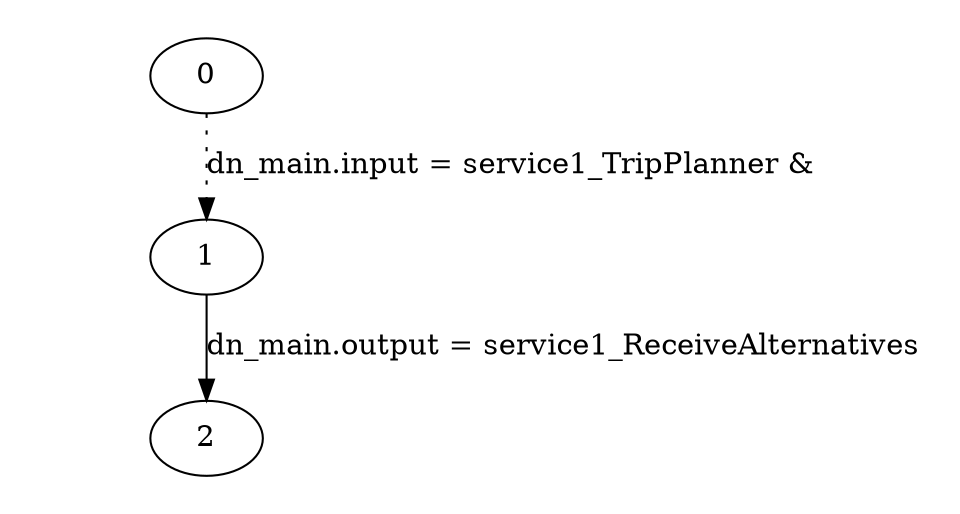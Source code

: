 digraph plan_fsm {
ratio="1.3";
margin="0.2";
size="8.0,11.4";
"0" -> "1" [style=dotted label="dn_main.input = service1_TripPlanner &\n"]
"1" -> "2" [label="dn_main.output = service1_ReceiveAlternatives"]
}

